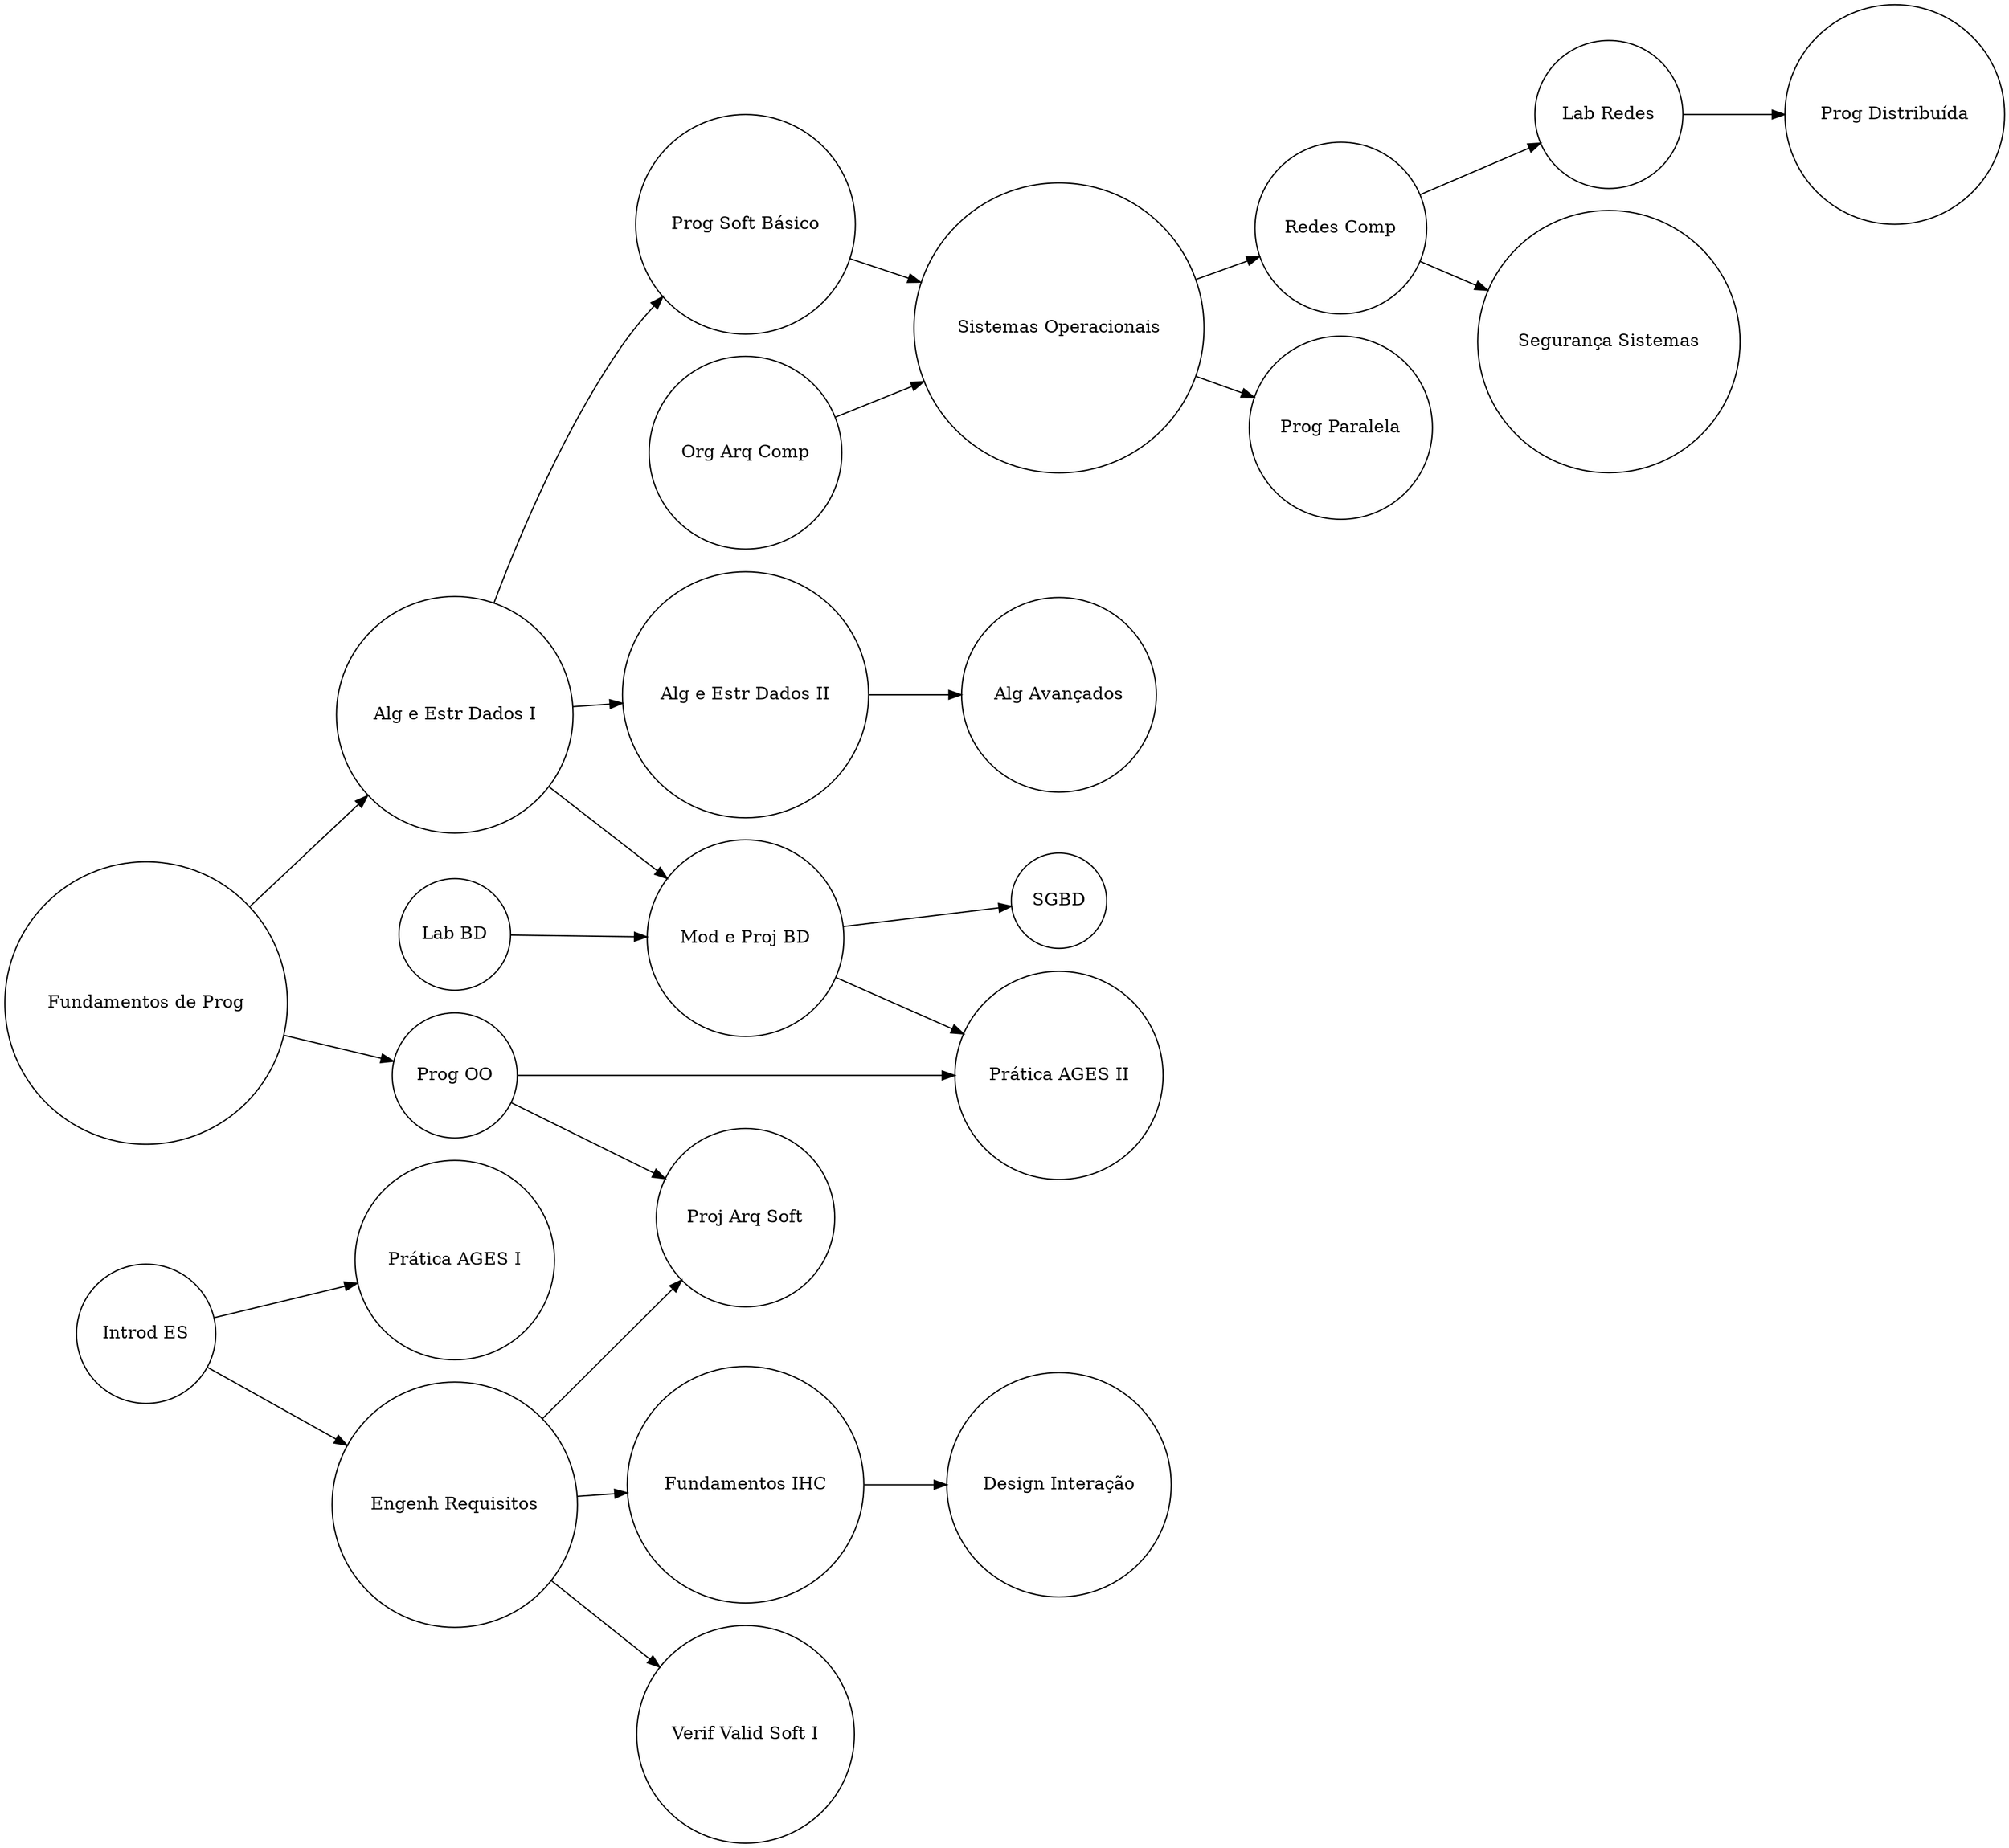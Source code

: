 digraph {
rankdir = LR;
node [shape = circle];
"Fundamentos de Prog";
"Alg e Estr Dados I";
"Prog OO";
"Alg e Estr Dados II";
"Prog Soft Básico";
"Mod e Proj BD";
"Prática AGES II";
"Proj Arq Soft";
"Alg Avançados";
"Sistemas Operacionais";
"Org Arq Comp";
"Redes Comp";
"Prog Paralela";
"Lab Redes";
"Prog Distribuída";
"Segurança Sistemas";
"Introd ES";
"Prática AGES I";
"Engenh Requisitos";
"Lab BD";
"Fundamentos IHC";
"Verif Valid Soft I";
"SGBD";
"Design Interação";
"Fundamentos de Prog" -> "Prog OO";
"Fundamentos de Prog" -> "Alg e Estr Dados I";
"Alg e Estr Dados I" -> "Mod e Proj BD";
"Alg e Estr Dados I" -> "Prog Soft Básico";
"Alg e Estr Dados I" -> "Alg e Estr Dados II";
"Prog OO" -> "Proj Arq Soft";
"Prog OO" -> "Prática AGES II";
"Alg e Estr Dados II" -> "Alg Avançados";
"Prog Soft Básico" -> "Sistemas Operacionais";
"Mod e Proj BD" -> "Prática AGES II";
"Mod e Proj BD" -> "SGBD";
"Sistemas Operacionais" -> "Prog Paralela";
"Sistemas Operacionais" -> "Redes Comp";
"Org Arq Comp" -> "Sistemas Operacionais";
"Redes Comp" -> "Segurança Sistemas";
"Redes Comp" -> "Lab Redes";
"Lab Redes" -> "Prog Distribuída";
"Introd ES" -> "Engenh Requisitos";
"Introd ES" -> "Prática AGES I";
"Engenh Requisitos" -> "Proj Arq Soft";
"Engenh Requisitos" -> "Verif Valid Soft I";
"Engenh Requisitos" -> "Fundamentos IHC";
"Lab BD" -> "Mod e Proj BD";
"Fundamentos IHC" -> "Design Interação";
}

